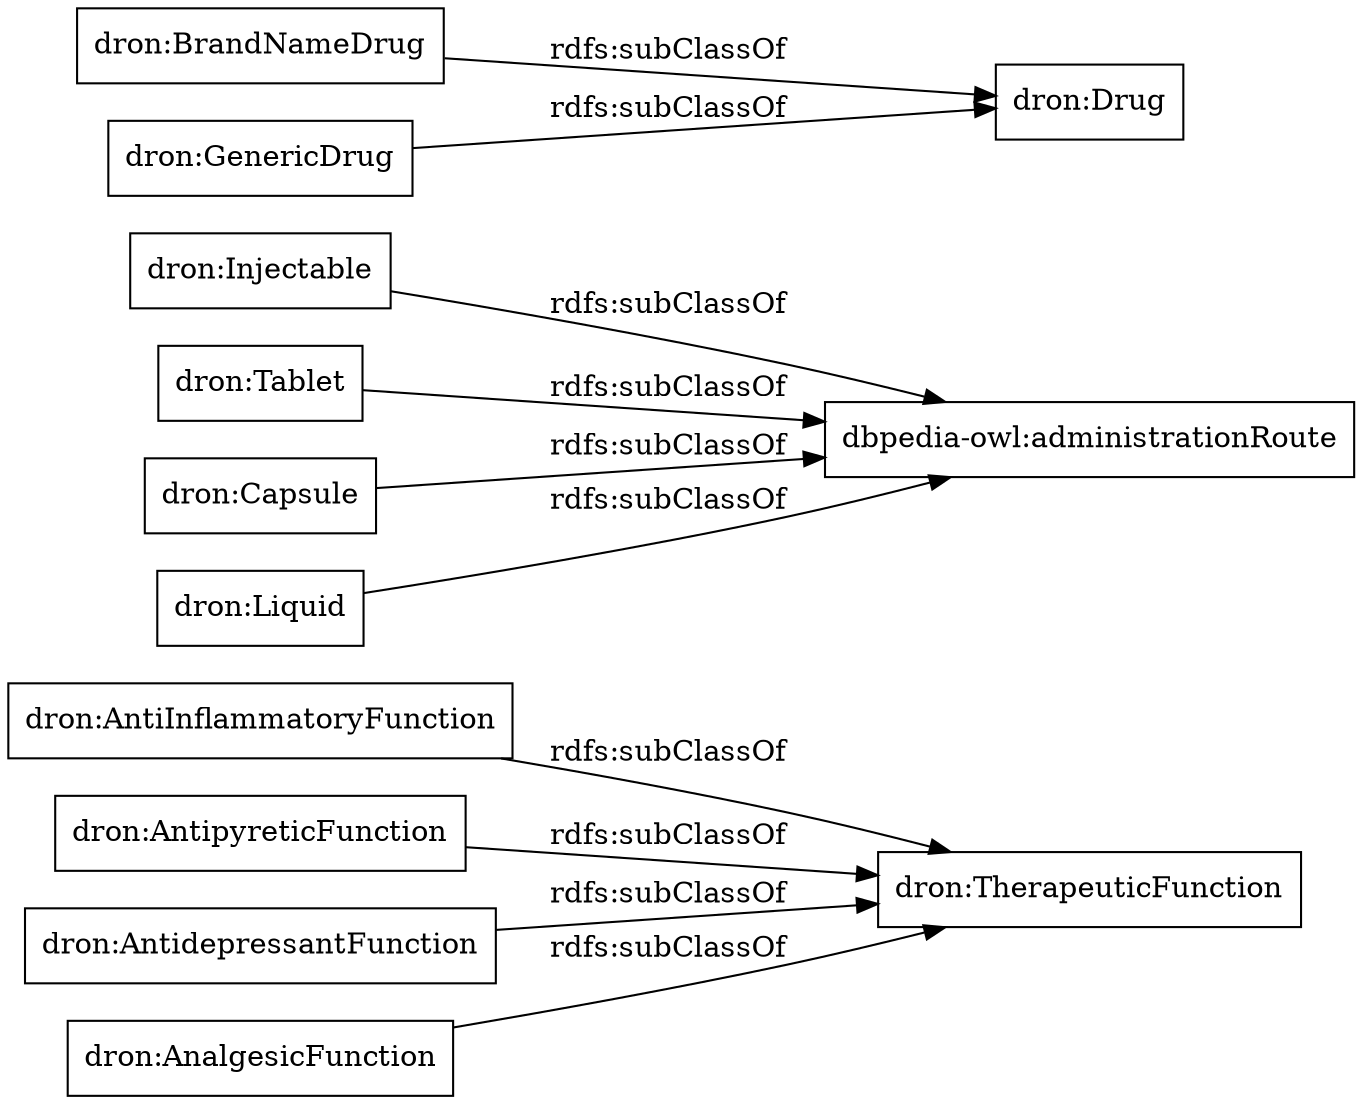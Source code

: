 digraph ar2dtool_diagram { 
rankdir=LR;
size="1000"
node [shape = rectangle, color="black"]; "dron:AntiInflammatoryFunction" "dron:Injectable" "dron:Tablet" "dron:BrandNameDrug" "dron:Capsule" "dron:AntipyreticFunction" "dbpedia-owl:administrationRoute" "dron:AntidepressantFunction" "dron:Drug" "dron:Liquid" "dron:GenericDrug" "dron:TherapeuticFunction" "dron:AnalgesicFunction" ; /*classes style*/
	"dron:AnalgesicFunction" -> "dron:TherapeuticFunction" [ label = "rdfs:subClassOf" ];
	"dron:BrandNameDrug" -> "dron:Drug" [ label = "rdfs:subClassOf" ];
	"dron:Injectable" -> "dbpedia-owl:administrationRoute" [ label = "rdfs:subClassOf" ];
	"dron:AntiInflammatoryFunction" -> "dron:TherapeuticFunction" [ label = "rdfs:subClassOf" ];
	"dron:Liquid" -> "dbpedia-owl:administrationRoute" [ label = "rdfs:subClassOf" ];
	"dron:AntipyreticFunction" -> "dron:TherapeuticFunction" [ label = "rdfs:subClassOf" ];
	"dron:GenericDrug" -> "dron:Drug" [ label = "rdfs:subClassOf" ];
	"dron:Tablet" -> "dbpedia-owl:administrationRoute" [ label = "rdfs:subClassOf" ];
	"dron:Capsule" -> "dbpedia-owl:administrationRoute" [ label = "rdfs:subClassOf" ];
	"dron:AntidepressantFunction" -> "dron:TherapeuticFunction" [ label = "rdfs:subClassOf" ];

}

